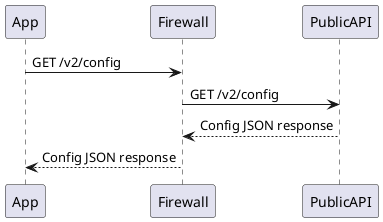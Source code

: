 @startuml
participant App       as App
participant Firewall  as Firewall
participant PublicAPI as API

App       ->  Firewall : GET /v2/config
Firewall  ->  API      : GET /v2/config
API       --> Firewall : Config JSON response
Firewall  --> App      : Config JSON response
@enduml